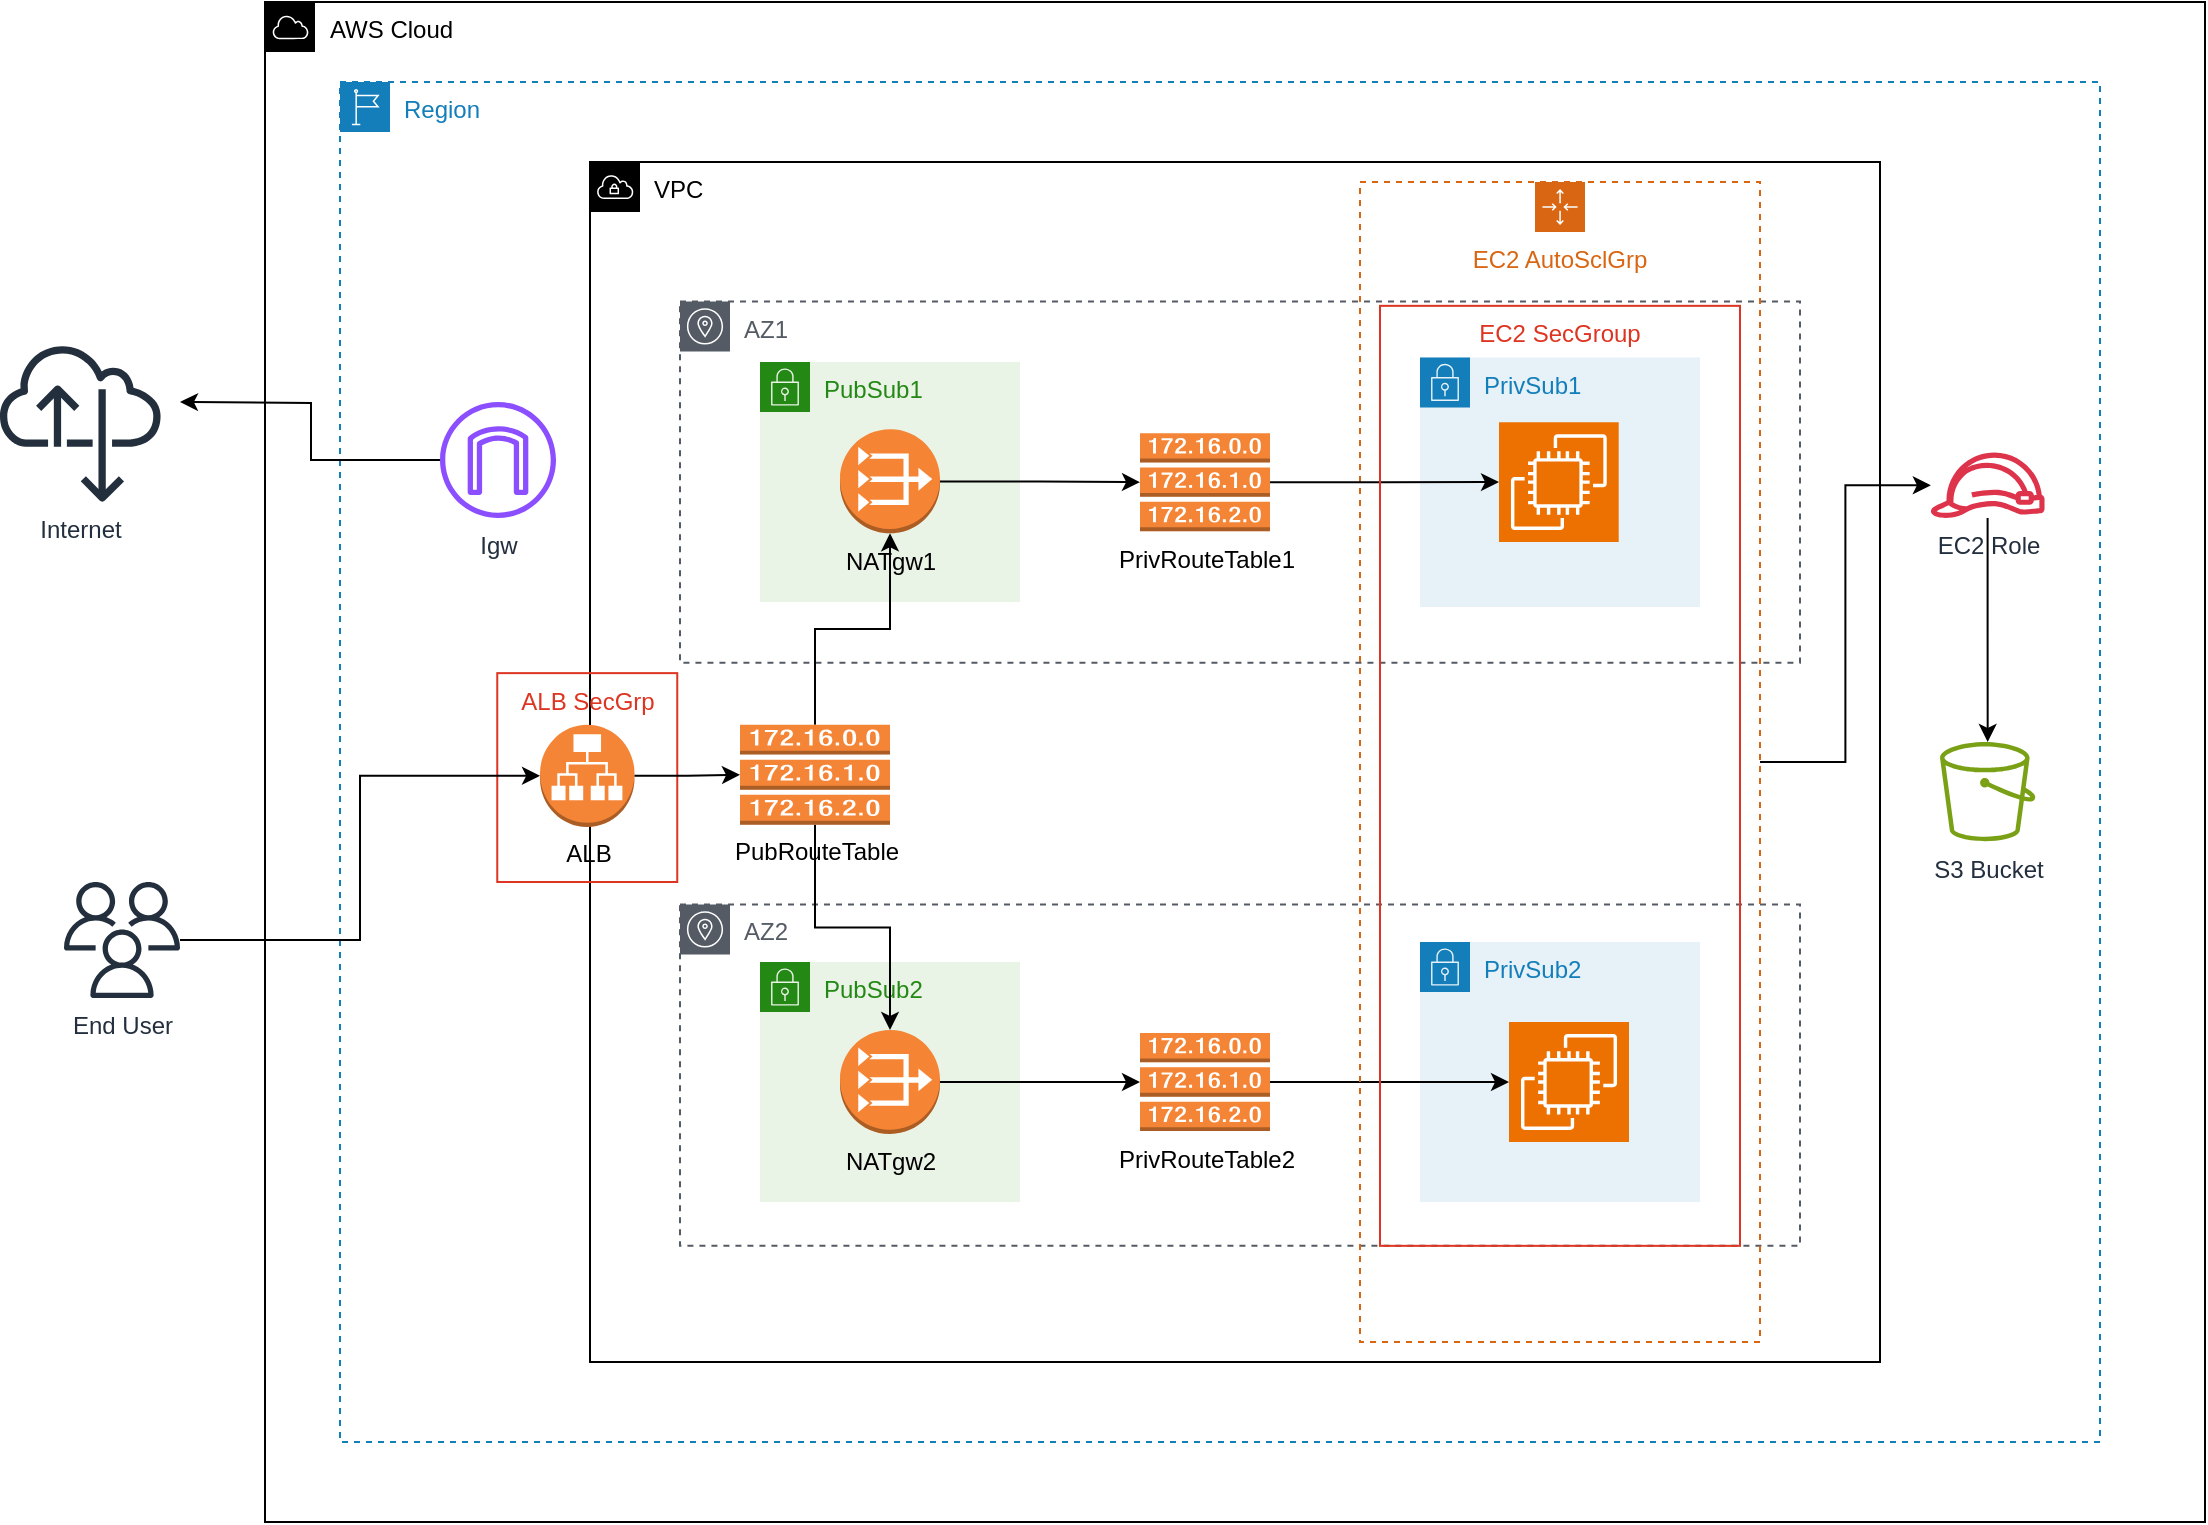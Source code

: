 <mxfile version="23.0.2" type="device">
  <diagram name="Page-1" id="vdbA3EBE6HAMDY2MgLwk">
    <mxGraphModel dx="2085" dy="740" grid="1" gridSize="10" guides="1" tooltips="1" connect="1" arrows="1" fold="1" page="1" pageScale="1" pageWidth="850" pageHeight="1100" math="0" shadow="0">
      <root>
        <mxCell id="0" />
        <mxCell id="1" parent="0" />
        <mxCell id="nIr9H8_5c5_UZo4wFYmB-15" value="AWS Cloud" style="sketch=0;outlineConnect=0;html=1;whiteSpace=wrap;fontSize=12;fontStyle=0;shape=mxgraph.aws4.group;grIcon=mxgraph.aws4.group_aws_cloud;fillColor=none;verticalAlign=top;align=left;spacingLeft=30;dashed=0;" parent="1" vertex="1">
          <mxGeometry x="42.5" y="40" width="970" height="760" as="geometry" />
        </mxCell>
        <mxCell id="nIr9H8_5c5_UZo4wFYmB-49" value="VPC" style="sketch=0;outlineConnect=0;html=1;whiteSpace=wrap;fontSize=12;fontStyle=0;shape=mxgraph.aws4.group;grIcon=mxgraph.aws4.group_vpc;verticalAlign=top;align=left;spacingLeft=30;dashed=0;container=0;" parent="1" vertex="1">
          <mxGeometry x="205" y="120" width="645" height="600" as="geometry" />
        </mxCell>
        <mxCell id="7ubnZMcYBjH7MBwTdfx3-5" value="AZ2" style="sketch=0;outlineConnect=0;gradientColor=none;html=1;whiteSpace=wrap;fontSize=12;fontStyle=0;shape=mxgraph.aws4.group;grIcon=mxgraph.aws4.group_availability_zone;strokeColor=#545B64;fillColor=none;verticalAlign=top;align=left;spacingLeft=30;fontColor=#545B64;dashed=1;movable=1;resizable=1;rotatable=1;deletable=1;editable=1;locked=0;connectable=1;" vertex="1" parent="1">
          <mxGeometry x="250" y="491.21" width="560" height="170.71" as="geometry" />
        </mxCell>
        <mxCell id="nIr9H8_5c5_UZo4wFYmB-28" value="Region&lt;br&gt;" style="points=[[0,0],[0.25,0],[0.5,0],[0.75,0],[1,0],[1,0.25],[1,0.5],[1,0.75],[1,1],[0.75,1],[0.5,1],[0.25,1],[0,1],[0,0.75],[0,0.5],[0,0.25]];outlineConnect=0;gradientColor=none;html=1;whiteSpace=wrap;fontSize=12;fontStyle=0;container=0;pointerEvents=0;collapsible=0;recursiveResize=0;shape=mxgraph.aws4.group;grIcon=mxgraph.aws4.group_region;strokeColor=#147EBA;fillColor=none;verticalAlign=top;align=left;spacingLeft=30;fontColor=#147EBA;dashed=1;" parent="1" vertex="1">
          <mxGeometry x="80" y="80" width="880" height="680" as="geometry" />
        </mxCell>
        <mxCell id="nIr9H8_5c5_UZo4wFYmB-34" value="AZ1" style="sketch=0;outlineConnect=0;gradientColor=none;html=1;whiteSpace=wrap;fontSize=12;fontStyle=0;shape=mxgraph.aws4.group;grIcon=mxgraph.aws4.group_availability_zone;strokeColor=#545B64;fillColor=none;verticalAlign=top;align=left;spacingLeft=30;fontColor=#545B64;dashed=1;movable=1;resizable=1;rotatable=1;deletable=1;editable=1;locked=0;connectable=1;" parent="1" vertex="1">
          <mxGeometry x="250" y="189.71" width="560" height="180.71" as="geometry" />
        </mxCell>
        <mxCell id="nIr9H8_5c5_UZo4wFYmB-35" value="PubSub1" style="points=[[0,0],[0.25,0],[0.5,0],[0.75,0],[1,0],[1,0.25],[1,0.5],[1,0.75],[1,1],[0.75,1],[0.5,1],[0.25,1],[0,1],[0,0.75],[0,0.5],[0,0.25]];outlineConnect=0;gradientColor=none;html=1;whiteSpace=wrap;fontSize=12;fontStyle=0;container=1;pointerEvents=0;collapsible=0;recursiveResize=0;shape=mxgraph.aws4.group;grIcon=mxgraph.aws4.group_security_group;grStroke=0;strokeColor=#248814;fillColor=#E9F3E6;verticalAlign=top;align=left;spacingLeft=30;fontColor=#248814;dashed=0;" parent="1" vertex="1">
          <mxGeometry x="290" y="220" width="130" height="120" as="geometry" />
        </mxCell>
        <mxCell id="7ubnZMcYBjH7MBwTdfx3-1" value="End User&lt;br&gt;" style="sketch=0;outlineConnect=0;fontColor=#232F3E;gradientColor=none;fillColor=#232F3D;strokeColor=none;dashed=0;verticalLabelPosition=bottom;verticalAlign=top;align=center;html=1;fontSize=12;fontStyle=0;aspect=fixed;pointerEvents=1;shape=mxgraph.aws4.users;" vertex="1" parent="1">
          <mxGeometry x="-58" y="480" width="58" height="58" as="geometry" />
        </mxCell>
        <mxCell id="7ubnZMcYBjH7MBwTdfx3-6" value="PubSub2" style="points=[[0,0],[0.25,0],[0.5,0],[0.75,0],[1,0],[1,0.25],[1,0.5],[1,0.75],[1,1],[0.75,1],[0.5,1],[0.25,1],[0,1],[0,0.75],[0,0.5],[0,0.25]];outlineConnect=0;gradientColor=none;html=1;whiteSpace=wrap;fontSize=12;fontStyle=0;container=1;pointerEvents=0;collapsible=0;recursiveResize=0;shape=mxgraph.aws4.group;grIcon=mxgraph.aws4.group_security_group;grStroke=0;strokeColor=#248814;fillColor=#E9F3E6;verticalAlign=top;align=left;spacingLeft=30;fontColor=#248814;dashed=0;" vertex="1" parent="1">
          <mxGeometry x="290" y="520" width="130" height="120" as="geometry" />
        </mxCell>
        <mxCell id="7ubnZMcYBjH7MBwTdfx3-18" value="NATgw2" style="outlineConnect=0;dashed=0;verticalLabelPosition=bottom;verticalAlign=top;align=center;html=1;shape=mxgraph.aws3.vpc_nat_gateway;fillColor=#F58534;gradientColor=none;" vertex="1" parent="7ubnZMcYBjH7MBwTdfx3-6">
          <mxGeometry x="40" y="34" width="50" height="52" as="geometry" />
        </mxCell>
        <mxCell id="7ubnZMcYBjH7MBwTdfx3-7" value="PrivSub2" style="points=[[0,0],[0.25,0],[0.5,0],[0.75,0],[1,0],[1,0.25],[1,0.5],[1,0.75],[1,1],[0.75,1],[0.5,1],[0.25,1],[0,1],[0,0.75],[0,0.5],[0,0.25]];outlineConnect=0;gradientColor=none;html=1;whiteSpace=wrap;fontSize=12;fontStyle=0;container=1;pointerEvents=0;collapsible=0;recursiveResize=0;shape=mxgraph.aws4.group;grIcon=mxgraph.aws4.group_security_group;grStroke=0;strokeColor=#147EBA;fillColor=#E6F2F8;verticalAlign=top;align=left;spacingLeft=30;fontColor=#147EBA;dashed=0;" vertex="1" parent="1">
          <mxGeometry x="620" y="510" width="140" height="130" as="geometry" />
        </mxCell>
        <mxCell id="7ubnZMcYBjH7MBwTdfx3-9" value="" style="sketch=0;points=[[0,0,0],[0.25,0,0],[0.5,0,0],[0.75,0,0],[1,0,0],[0,1,0],[0.25,1,0],[0.5,1,0],[0.75,1,0],[1,1,0],[0,0.25,0],[0,0.5,0],[0,0.75,0],[1,0.25,0],[1,0.5,0],[1,0.75,0]];outlineConnect=0;fontColor=#232F3E;fillColor=#ED7100;strokeColor=#ffffff;dashed=0;verticalLabelPosition=bottom;verticalAlign=top;align=center;html=1;fontSize=12;fontStyle=0;aspect=fixed;shape=mxgraph.aws4.resourceIcon;resIcon=mxgraph.aws4.ec2;" vertex="1" parent="7ubnZMcYBjH7MBwTdfx3-7">
          <mxGeometry x="44.5" y="40" width="60" height="60" as="geometry" />
        </mxCell>
        <mxCell id="7ubnZMcYBjH7MBwTdfx3-10" value="Internet" style="sketch=0;outlineConnect=0;fontColor=#232F3E;gradientColor=none;fillColor=#232F3D;strokeColor=none;dashed=0;verticalLabelPosition=bottom;verticalAlign=top;align=center;html=1;fontSize=12;fontStyle=0;aspect=fixed;pointerEvents=1;shape=mxgraph.aws4.internet_alt22;" vertex="1" parent="1">
          <mxGeometry x="-90" y="210" width="80.29" height="80.29" as="geometry" />
        </mxCell>
        <mxCell id="7ubnZMcYBjH7MBwTdfx3-22" value="" style="edgeStyle=orthogonalEdgeStyle;rounded=0;orthogonalLoop=1;jettySize=auto;html=1;" edge="1" parent="1" source="7ubnZMcYBjH7MBwTdfx3-11" target="7ubnZMcYBjH7MBwTdfx3-19">
          <mxGeometry relative="1" as="geometry" />
        </mxCell>
        <mxCell id="7ubnZMcYBjH7MBwTdfx3-29" value="" style="edgeStyle=orthogonalEdgeStyle;rounded=0;orthogonalLoop=1;jettySize=auto;html=1;" edge="1" parent="1" source="7ubnZMcYBjH7MBwTdfx3-11" target="7ubnZMcYBjH7MBwTdfx3-18">
          <mxGeometry relative="1" as="geometry" />
        </mxCell>
        <mxCell id="7ubnZMcYBjH7MBwTdfx3-11" value="PubRouteTable&lt;br&gt;" style="outlineConnect=0;dashed=0;verticalLabelPosition=bottom;verticalAlign=top;align=center;html=1;shape=mxgraph.aws3.route_table;fillColor=#F58536;gradientColor=none;" vertex="1" parent="1">
          <mxGeometry x="280" y="401.35" width="75" height="50" as="geometry" />
        </mxCell>
        <mxCell id="7ubnZMcYBjH7MBwTdfx3-12" value="PrivRouteTable1" style="outlineConnect=0;dashed=0;verticalLabelPosition=bottom;verticalAlign=top;align=center;html=1;shape=mxgraph.aws3.route_table;fillColor=#F58536;gradientColor=none;" vertex="1" parent="1">
          <mxGeometry x="480" y="255.57" width="65" height="49" as="geometry" />
        </mxCell>
        <mxCell id="7ubnZMcYBjH7MBwTdfx3-15" value="" style="edgeStyle=orthogonalEdgeStyle;rounded=0;orthogonalLoop=1;jettySize=auto;html=1;" edge="1" parent="1" source="7ubnZMcYBjH7MBwTdfx3-14" target="7ubnZMcYBjH7MBwTdfx3-9">
          <mxGeometry relative="1" as="geometry" />
        </mxCell>
        <mxCell id="7ubnZMcYBjH7MBwTdfx3-14" value="PrivRouteTable2" style="outlineConnect=0;dashed=0;verticalLabelPosition=bottom;verticalAlign=top;align=center;html=1;shape=mxgraph.aws3.route_table;fillColor=#F58536;gradientColor=none;" vertex="1" parent="1">
          <mxGeometry x="480" y="555.5" width="65" height="49" as="geometry" />
        </mxCell>
        <mxCell id="7ubnZMcYBjH7MBwTdfx3-21" value="" style="edgeStyle=orthogonalEdgeStyle;rounded=0;orthogonalLoop=1;jettySize=auto;html=1;" edge="1" parent="1" source="7ubnZMcYBjH7MBwTdfx3-18" target="7ubnZMcYBjH7MBwTdfx3-14">
          <mxGeometry relative="1" as="geometry" />
        </mxCell>
        <mxCell id="7ubnZMcYBjH7MBwTdfx3-20" value="" style="edgeStyle=orthogonalEdgeStyle;rounded=0;orthogonalLoop=1;jettySize=auto;html=1;" edge="1" parent="1" source="7ubnZMcYBjH7MBwTdfx3-19" target="7ubnZMcYBjH7MBwTdfx3-12">
          <mxGeometry relative="1" as="geometry" />
        </mxCell>
        <mxCell id="7ubnZMcYBjH7MBwTdfx3-19" value="NATgw1" style="outlineConnect=0;dashed=0;verticalLabelPosition=bottom;verticalAlign=top;align=center;html=1;shape=mxgraph.aws3.vpc_nat_gateway;fillColor=#F58534;gradientColor=none;" vertex="1" parent="1">
          <mxGeometry x="330" y="253.65" width="50" height="52" as="geometry" />
        </mxCell>
        <mxCell id="7ubnZMcYBjH7MBwTdfx3-36" style="edgeStyle=orthogonalEdgeStyle;rounded=0;orthogonalLoop=1;jettySize=auto;html=1;" edge="1" parent="1" source="7ubnZMcYBjH7MBwTdfx3-35">
          <mxGeometry relative="1" as="geometry">
            <mxPoint y="240" as="targetPoint" />
          </mxGeometry>
        </mxCell>
        <mxCell id="7ubnZMcYBjH7MBwTdfx3-35" value="Igw" style="sketch=0;outlineConnect=0;fontColor=#232F3E;gradientColor=none;fillColor=#8C4FFF;strokeColor=none;dashed=0;verticalLabelPosition=bottom;verticalAlign=top;align=center;html=1;fontSize=12;fontStyle=0;aspect=fixed;pointerEvents=1;shape=mxgraph.aws4.internet_gateway;" vertex="1" parent="1">
          <mxGeometry x="130" y="240.0" width="58" height="58" as="geometry" />
        </mxCell>
        <mxCell id="nIr9H8_5c5_UZo4wFYmB-36" value="PrivSub1" style="points=[[0,0],[0.25,0],[0.5,0],[0.75,0],[1,0],[1,0.25],[1,0.5],[1,0.75],[1,1],[0.75,1],[0.5,1],[0.25,1],[0,1],[0,0.75],[0,0.5],[0,0.25]];outlineConnect=0;gradientColor=none;html=1;whiteSpace=wrap;fontSize=12;fontStyle=0;container=1;pointerEvents=0;collapsible=0;recursiveResize=0;shape=mxgraph.aws4.group;grIcon=mxgraph.aws4.group_security_group;grStroke=0;strokeColor=#147EBA;fillColor=#E6F2F8;verticalAlign=top;align=left;spacingLeft=30;fontColor=#147EBA;dashed=0;" parent="1" vertex="1">
          <mxGeometry x="620" y="217.69" width="140" height="124.75" as="geometry" />
        </mxCell>
        <mxCell id="7ubnZMcYBjH7MBwTdfx3-8" value="" style="sketch=0;points=[[0,0,0],[0.25,0,0],[0.5,0,0],[0.75,0,0],[1,0,0],[0,1,0],[0.25,1,0],[0.5,1,0],[0.75,1,0],[1,1,0],[0,0.25,0],[0,0.5,0],[0,0.75,0],[1,0.25,0],[1,0.5,0],[1,0.75,0]];outlineConnect=0;fontColor=#232F3E;fillColor=#ED7100;strokeColor=#ffffff;dashed=0;verticalLabelPosition=bottom;verticalAlign=top;align=center;html=1;fontSize=12;fontStyle=0;aspect=fixed;shape=mxgraph.aws4.resourceIcon;resIcon=mxgraph.aws4.ec2;" vertex="1" parent="nIr9H8_5c5_UZo4wFYmB-36">
          <mxGeometry x="39.5" y="32.45" width="59.86" height="59.86" as="geometry" />
        </mxCell>
        <mxCell id="7ubnZMcYBjH7MBwTdfx3-54" style="edgeStyle=orthogonalEdgeStyle;rounded=0;orthogonalLoop=1;jettySize=auto;html=1;" edge="1" parent="1" source="7ubnZMcYBjH7MBwTdfx3-46" target="7ubnZMcYBjH7MBwTdfx3-51">
          <mxGeometry relative="1" as="geometry" />
        </mxCell>
        <mxCell id="7ubnZMcYBjH7MBwTdfx3-46" value="EC2 AutoSclGrp" style="points=[[0,0],[0.25,0],[0.5,0],[0.75,0],[1,0],[1,0.25],[1,0.5],[1,0.75],[1,1],[0.75,1],[0.5,1],[0.25,1],[0,1],[0,0.75],[0,0.5],[0,0.25]];outlineConnect=0;gradientColor=none;html=1;whiteSpace=wrap;fontSize=12;fontStyle=0;container=1;pointerEvents=0;collapsible=0;recursiveResize=0;shape=mxgraph.aws4.groupCenter;grIcon=mxgraph.aws4.group_auto_scaling_group;grStroke=1;strokeColor=#D86613;fillColor=none;verticalAlign=top;align=center;fontColor=#D86613;dashed=1;spacingTop=25;" vertex="1" parent="1">
          <mxGeometry x="590" y="130" width="200" height="580" as="geometry" />
        </mxCell>
        <mxCell id="7ubnZMcYBjH7MBwTdfx3-16" value="" style="edgeStyle=orthogonalEdgeStyle;rounded=0;orthogonalLoop=1;jettySize=auto;html=1;" edge="1" parent="1" source="7ubnZMcYBjH7MBwTdfx3-12" target="7ubnZMcYBjH7MBwTdfx3-8">
          <mxGeometry relative="1" as="geometry" />
        </mxCell>
        <mxCell id="7ubnZMcYBjH7MBwTdfx3-47" value="EC2 SecGroup" style="fillColor=none;strokeColor=#DD3522;verticalAlign=top;fontStyle=0;fontColor=#DD3522;whiteSpace=wrap;html=1;" vertex="1" parent="1">
          <mxGeometry x="600" y="191.92" width="180" height="470" as="geometry" />
        </mxCell>
        <mxCell id="7ubnZMcYBjH7MBwTdfx3-49" value="ALB SecGrp&lt;br&gt;" style="fillColor=none;strokeColor=#DD3522;verticalAlign=top;fontStyle=0;fontColor=#DD3522;whiteSpace=wrap;html=1;" vertex="1" parent="1">
          <mxGeometry x="158.63" y="375.57" width="90" height="104.43" as="geometry" />
        </mxCell>
        <mxCell id="7ubnZMcYBjH7MBwTdfx3-2" value="ALB" style="outlineConnect=0;dashed=0;verticalLabelPosition=bottom;verticalAlign=top;align=center;html=1;shape=mxgraph.aws3.application_load_balancer;fillColor=#F58536;gradientColor=none;" vertex="1" parent="1">
          <mxGeometry x="180.01" y="401.35" width="47.25" height="51.13" as="geometry" />
        </mxCell>
        <mxCell id="7ubnZMcYBjH7MBwTdfx3-41" style="edgeStyle=orthogonalEdgeStyle;rounded=0;orthogonalLoop=1;jettySize=auto;html=1;exitX=1;exitY=0.5;exitDx=0;exitDy=0;exitPerimeter=0;entryX=0;entryY=0.5;entryDx=0;entryDy=0;entryPerimeter=0;" edge="1" parent="1" source="7ubnZMcYBjH7MBwTdfx3-2" target="7ubnZMcYBjH7MBwTdfx3-11">
          <mxGeometry relative="1" as="geometry" />
        </mxCell>
        <mxCell id="7ubnZMcYBjH7MBwTdfx3-40" style="edgeStyle=orthogonalEdgeStyle;rounded=0;orthogonalLoop=1;jettySize=auto;html=1;entryX=0;entryY=0.5;entryDx=0;entryDy=0;entryPerimeter=0;" edge="1" parent="1" source="7ubnZMcYBjH7MBwTdfx3-1" target="7ubnZMcYBjH7MBwTdfx3-2">
          <mxGeometry relative="1" as="geometry" />
        </mxCell>
        <mxCell id="7ubnZMcYBjH7MBwTdfx3-56" value="" style="edgeStyle=orthogonalEdgeStyle;rounded=0;orthogonalLoop=1;jettySize=auto;html=1;" edge="1" parent="1" source="7ubnZMcYBjH7MBwTdfx3-51" target="7ubnZMcYBjH7MBwTdfx3-52">
          <mxGeometry relative="1" as="geometry" />
        </mxCell>
        <mxCell id="7ubnZMcYBjH7MBwTdfx3-51" value="EC2 Role" style="sketch=0;outlineConnect=0;fontColor=#232F3E;gradientColor=none;fillColor=#DD344C;strokeColor=none;dashed=0;verticalLabelPosition=bottom;verticalAlign=top;align=center;html=1;fontSize=12;fontStyle=0;aspect=fixed;pointerEvents=1;shape=mxgraph.aws4.role;rotation=0;" vertex="1" parent="1">
          <mxGeometry x="874.85" y="265.28" width="58" height="32.72" as="geometry" />
        </mxCell>
        <mxCell id="7ubnZMcYBjH7MBwTdfx3-52" value="S3 Bucket" style="sketch=0;outlineConnect=0;fontColor=#232F3E;gradientColor=none;fillColor=#7AA116;strokeColor=none;dashed=0;verticalLabelPosition=bottom;verticalAlign=top;align=center;html=1;fontSize=12;fontStyle=0;aspect=fixed;pointerEvents=1;shape=mxgraph.aws4.bucket;" vertex="1" parent="1">
          <mxGeometry x="880.01" y="410.0" width="47.69" height="49.6" as="geometry" />
        </mxCell>
      </root>
    </mxGraphModel>
  </diagram>
</mxfile>
